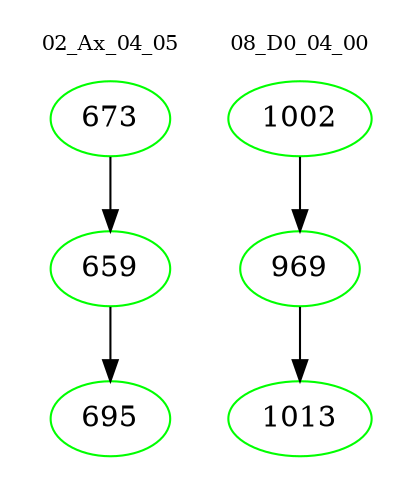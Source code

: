 digraph{
subgraph cluster_0 {
color = white
label = "02_Ax_04_05";
fontsize=10;
T0_673 [label="673", color="green"]
T0_673 -> T0_659 [color="black"]
T0_659 [label="659", color="green"]
T0_659 -> T0_695 [color="black"]
T0_695 [label="695", color="green"]
}
subgraph cluster_1 {
color = white
label = "08_D0_04_00";
fontsize=10;
T1_1002 [label="1002", color="green"]
T1_1002 -> T1_969 [color="black"]
T1_969 [label="969", color="green"]
T1_969 -> T1_1013 [color="black"]
T1_1013 [label="1013", color="green"]
}
}
